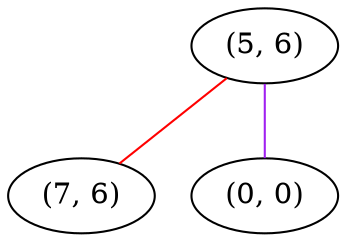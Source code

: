 graph "" {
"(5, 6)";
"(7, 6)";
"(0, 0)";
"(5, 6)" -- "(7, 6)"  [color=red, key=0, weight=1];
"(5, 6)" -- "(0, 0)"  [color=purple, key=0, weight=4];
}
